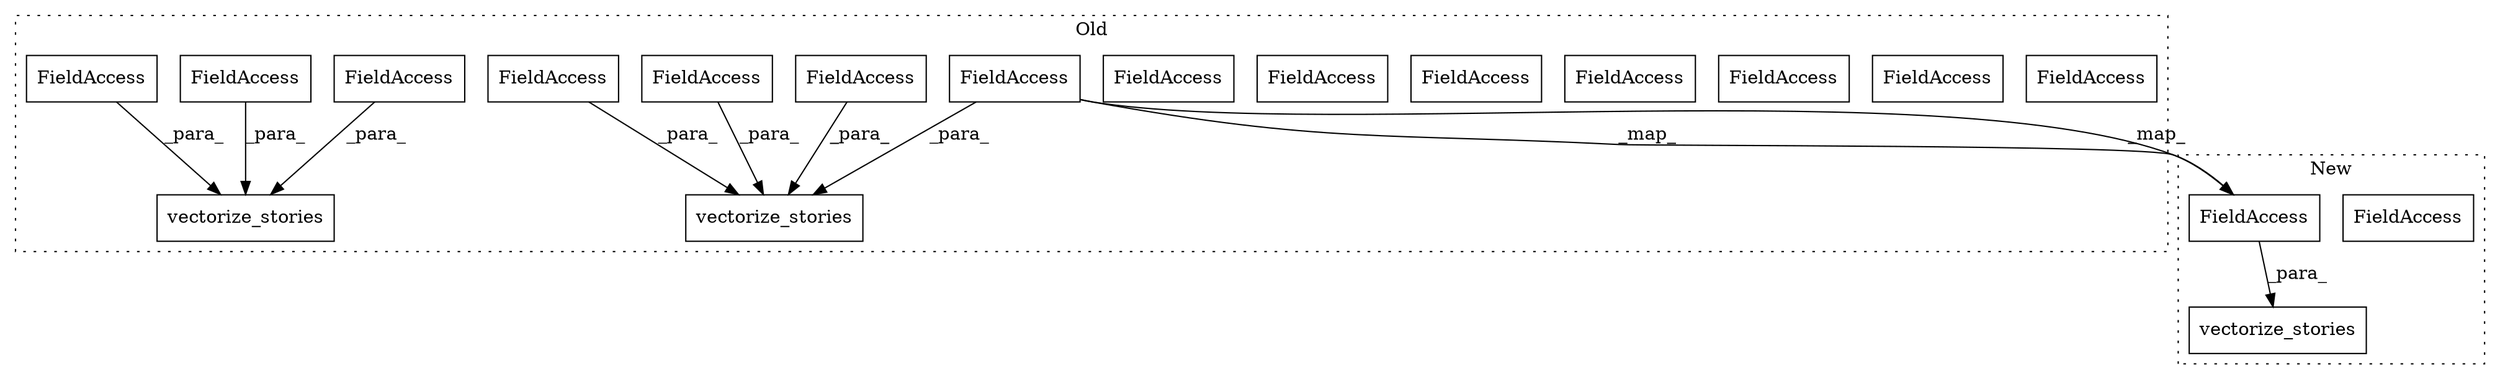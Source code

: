digraph G {
subgraph cluster0 {
1 [label="vectorize_stories" a="32" s="6160,6225" l="18,1" shape="box"];
3 [label="FieldAccess" a="22" s="6051" l="8" shape="box"];
4 [label="FieldAccess" a="22" s="6191" l="8" shape="box"];
5 [label="FieldAccess" a="22" s="6213" l="12" shape="box"];
6 [label="FieldAccess" a="22" s="6200" l="12" shape="box"];
7 [label="FieldAccess" a="22" s="6060" l="12" shape="box"];
8 [label="FieldAccess" a="22" s="6073" l="12" shape="box"];
10 [label="FieldAccess" a="22" s="6178" l="12" shape="box"];
11 [label="vectorize_stories" a="32" s="6019,6085" l="18,1" shape="box"];
12 [label="FieldAccess" a="22" s="6051" l="8" shape="box"];
13 [label="FieldAccess" a="22" s="6191" l="8" shape="box"];
14 [label="FieldAccess" a="22" s="6178" l="12" shape="box"];
15 [label="FieldAccess" a="22" s="6200" l="12" shape="box"];
16 [label="FieldAccess" a="22" s="6060" l="12" shape="box"];
17 [label="FieldAccess" a="22" s="6073" l="12" shape="box"];
18 [label="FieldAccess" a="22" s="6213" l="12" shape="box"];
label = "Old";
style="dotted";
}
subgraph cluster1 {
2 [label="vectorize_stories" a="32" s="6066,6096" l="18,1" shape="box"];
9 [label="FieldAccess" a="22" s="6084" l="12" shape="box"];
19 [label="FieldAccess" a="22" s="6084" l="12" shape="box"];
label = "New";
style="dotted";
}
12 -> 11 [label="_para_"];
13 -> 1 [label="_para_"];
14 -> 19 [label="_map_"];
14 -> 1 [label="_para_"];
14 -> 19 [label="_map_"];
15 -> 1 [label="_para_"];
16 -> 11 [label="_para_"];
17 -> 11 [label="_para_"];
18 -> 1 [label="_para_"];
19 -> 2 [label="_para_"];
}